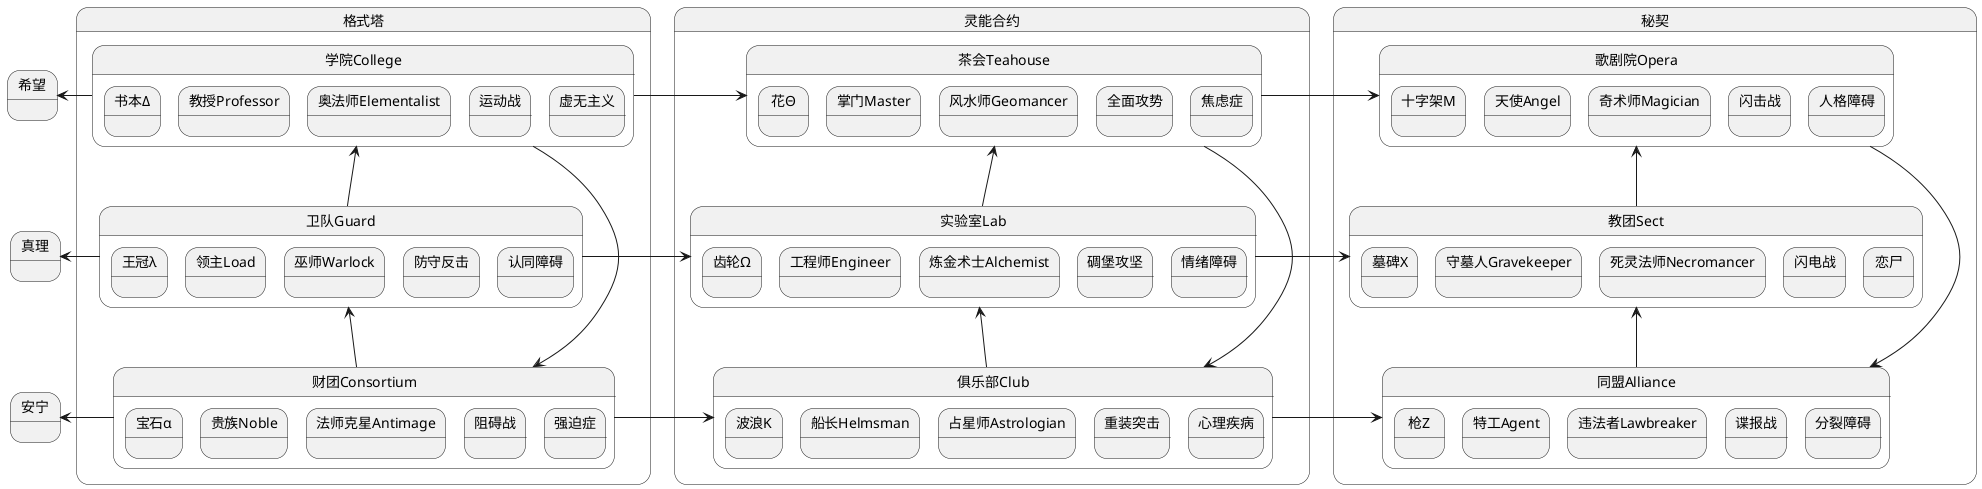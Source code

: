 ﻿@startuml
'https://plantuml.com/state-diagram


state 格式塔{
 state 学院College {
    state 书本Δ {
      
    }
    state 教授Professor {
        
    }
    state 奥法师Elementalist {
        
    }
    state 运动战 {
        
    }
    state 虚无主义 {
        
    }
 }
 state 卫队Guard {
    state 王冠λ {
      
    }
    state 领主Load {
        
    }
    state 巫师Warlock {
        
    }
    state 防守反击 {
        
    }
    state 认同障碍 {
        
    }
 }
 state 财团Consortium {
    state 宝石α {
      
    }
    state 贵族Noble {
        
    }
    state 法师克星Antimage {
        
    }
    state 阻碍战 {
        
    }
    state 强迫症 {
        
    }
 }
}

state 希望 {
}
state 真理 {
}
state 安宁 {
}


state 灵能合约{
 state 茶会Teahouse {
     state 花Θ {
       
     }
     state 掌门Master {
         
     }
     state 风水师Geomancer {
         
     }
     state 全面攻势 {
         
     }
     state 焦虑症 {
         
     }
 }
 state 实验室Lab {
     state 齿轮Ω {
       
     }
     state 工程师Engineer {
         
     }
     state 炼金术士Alchemist {
         
     }
     state 碉堡攻坚 {
         
     }
     state 情绪障碍 {
         
     }
 }
 state 俱乐部Club {
     state 波浪Κ {
     }
     state 船长Helmsman {
         
     }
     state 占星师Astrologian {
         
     }
     state 重装突击 {
         
     }
     state 心理疾病 {
         
     }
 }
}

state 秘契{
 state 歌剧院Opera {
     state 十字架Μ {
     }
     state 天使Angel {
         
     }
     state 奇术师Magician {
         
     }
     state 闪击战 {
         
     }
     state 人格障碍 {
         
     }
 }
 state 教团Sect {
     state 墓碑Χ {
     }
     state 守墓人Gravekeeper {
         
     }
     state 死灵法师Necromancer {
         
     }
     state 闪电战 {
         
     }
     state 恋尸 {
         
     }

 }
 state 同盟Alliance {
     state 枪Ζ {
     }
     state 特工Agent {
         
     }
     state 违法者Lawbreaker {
         
     }
     state 谍报战 {
              
     }
     state 分裂障碍 {
         
     }

 }
}



茶会Teahouse-->俱乐部Club
实验室Lab -up-> 茶会Teahouse 
俱乐部Club -up-> 实验室Lab

学院College --> 财团Consortium
卫队Guard  -up-> 学院College
财团Consortium  -up-> 卫队Guard


歌剧院Opera --> 同盟Alliance
教团Sect  -up-> 歌剧院Opera
同盟Alliance  -up-> 教团Sect


学院College -left->  希望
学院College  -right-> 茶会Teahouse
茶会Teahouse -right-> 歌剧院Opera

卫队Guard  -left-> 真理
卫队Guard -right-> 实验室Lab
实验室Lab -right> 教团Sect

财团Consortium -left->安宁
财团Consortium -right-> 俱乐部Club
俱乐部Club -right-> 同盟Alliance
@enduml
